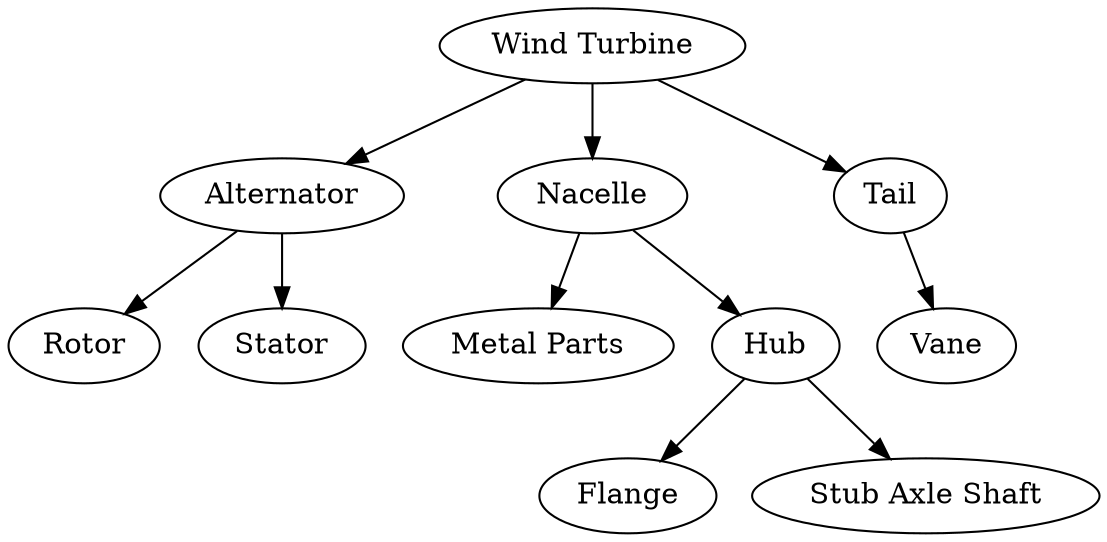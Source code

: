 digraph G {
    "Wind Turbine"
    "Wind Turbine" -> "Alternator"
    "Wind Turbine" -> "Nacelle"
    "Wind Turbine" -> "Tail"
    
    "Alternator" -> "Rotor"
    "Alternator" -> "Stator"
    
    "Nacelle" -> "Metal Parts"
    "Nacelle" -> "Hub"

    "Hub" -> "Flange"
    "Hub" -> "Stub Axle Shaft"
    
    "Tail" -> "Vane"
}